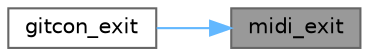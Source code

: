 digraph "midi_exit"
{
 // LATEX_PDF_SIZE
  bgcolor="transparent";
  edge [fontname=Helvetica,fontsize=10,labelfontname=Helvetica,labelfontsize=10];
  node [fontname=Helvetica,fontsize=10,shape=box,height=0.2,width=0.4];
  rankdir="RL";
  Node1 [label="midi_exit",height=0.2,width=0.4,color="gray40", fillcolor="grey60", style="filled", fontcolor="black",tooltip="Exits MIDI and frees all resources."];
  Node1 -> Node2 [dir="back",color="steelblue1",style="solid"];
  Node2 [label="gitcon_exit",height=0.2,width=0.4,color="grey40", fillcolor="white", style="filled",URL="$gitcon_8c.html#a34f972a4c96245ce63d26a5256c75e24",tooltip="frees all resources"];
}
